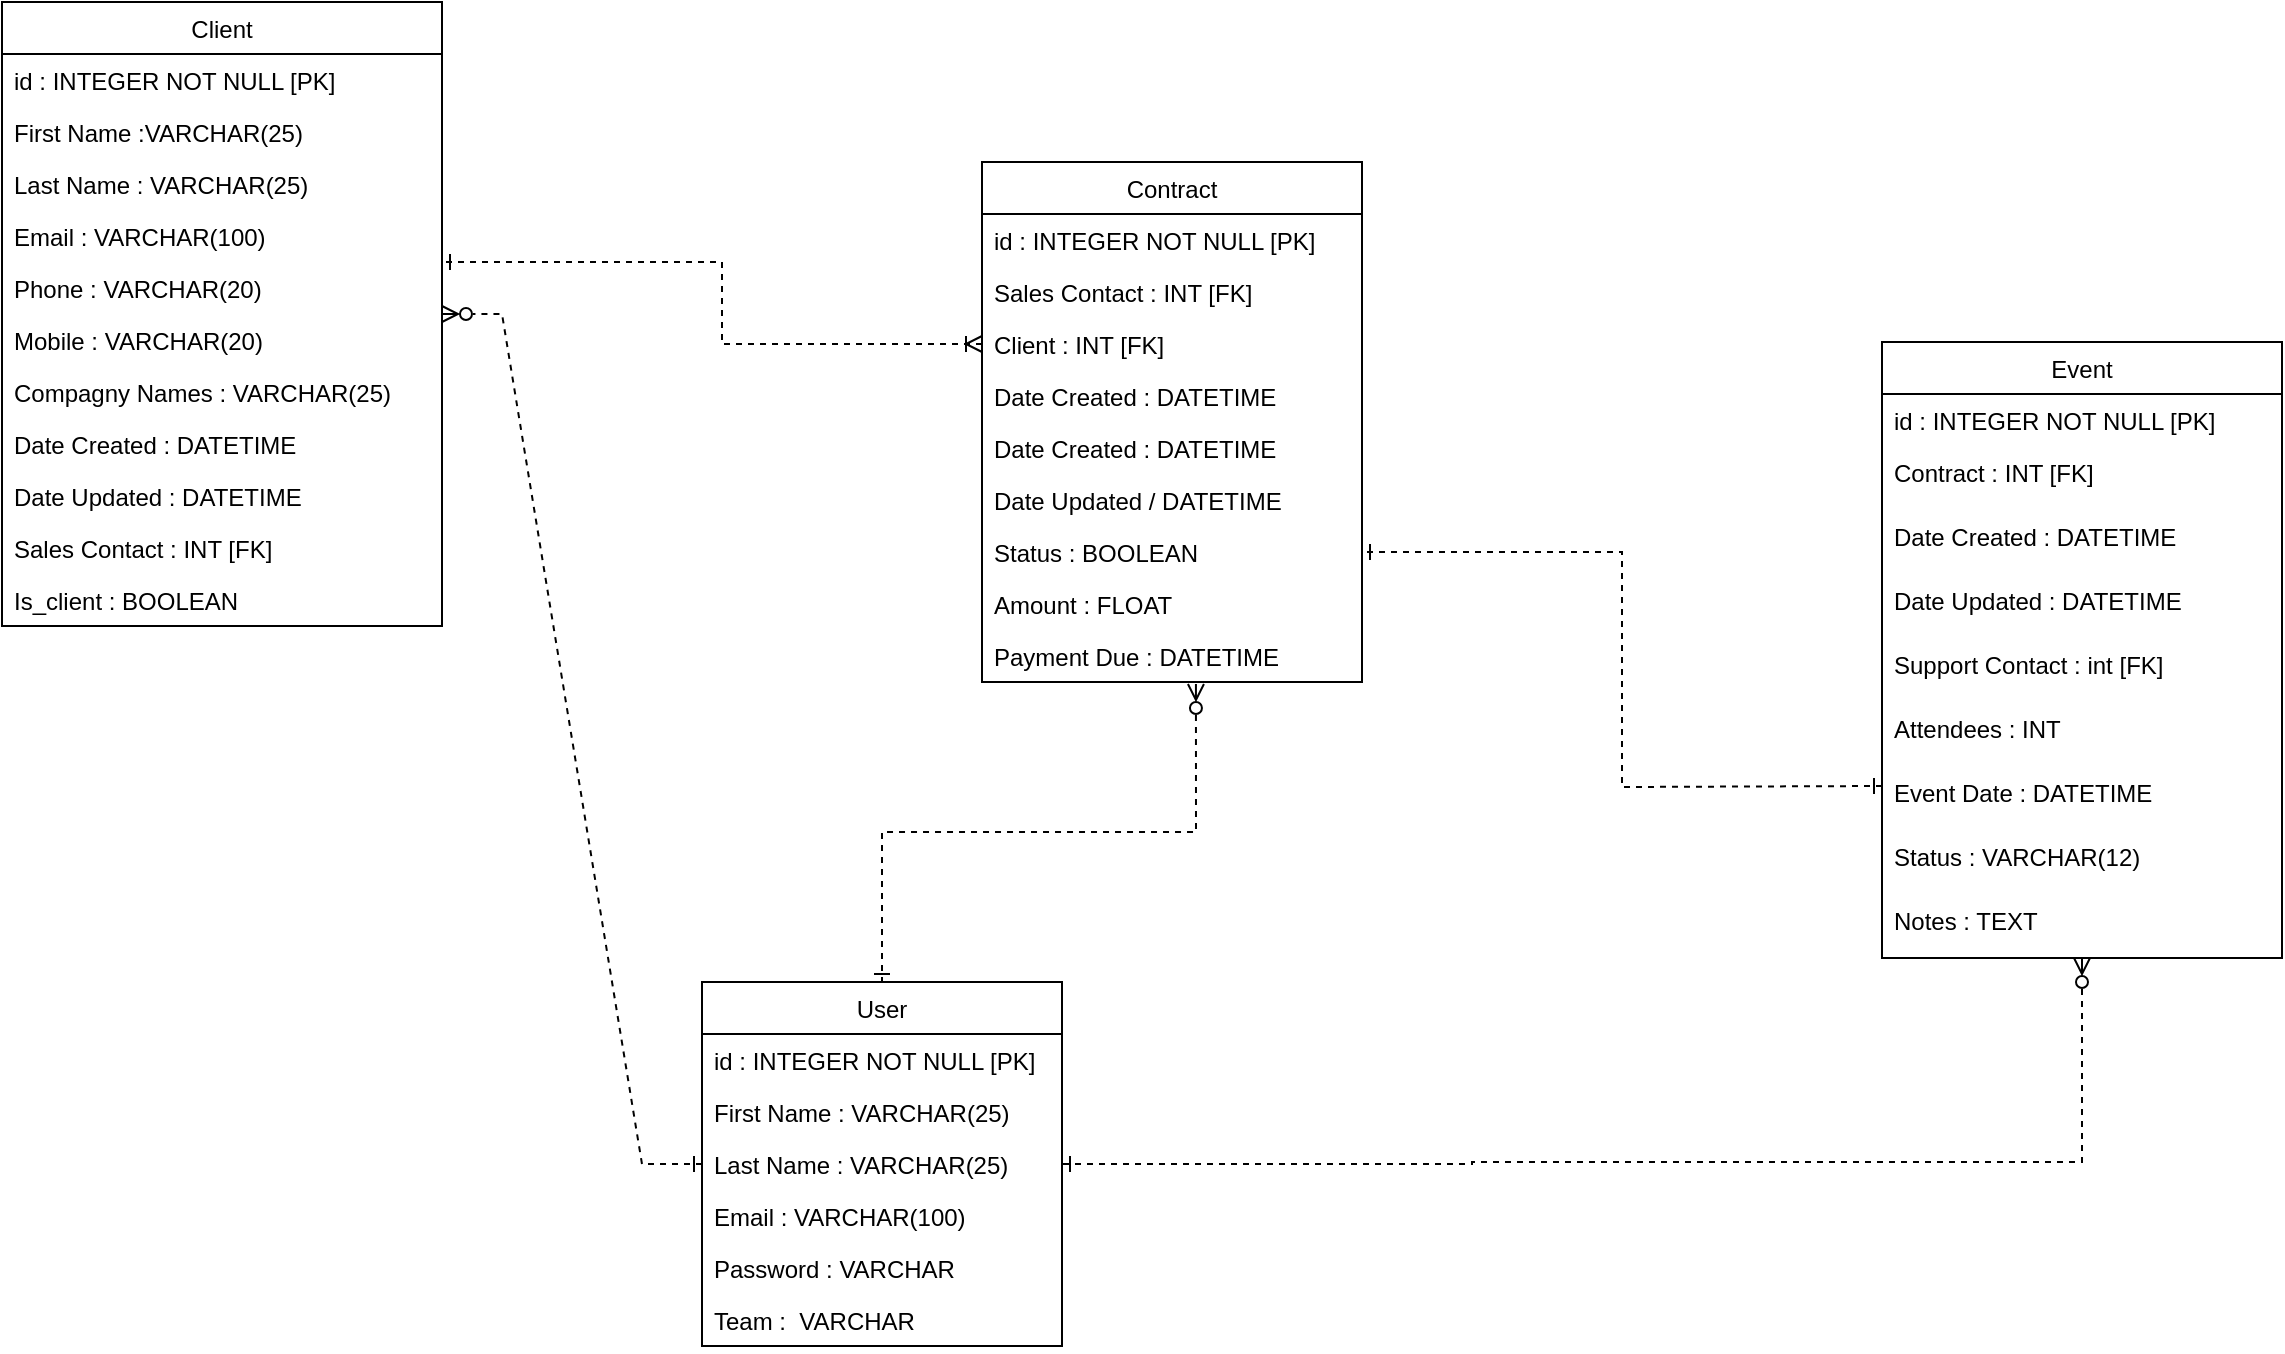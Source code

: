 <mxfile version="20.5.0" type="github">
  <diagram name="Page-1" id="e7e014a7-5840-1c2e-5031-d8a46d1fe8dd">
    <mxGraphModel dx="1422" dy="780" grid="1" gridSize="10" guides="1" tooltips="1" connect="1" arrows="1" fold="1" page="1" pageScale="1" pageWidth="1169" pageHeight="826" background="none" math="0" shadow="0">
      <root>
        <mxCell id="0" />
        <mxCell id="1" parent="0" />
        <mxCell id="leMjUKnySByvs7emmT05-11" style="edgeStyle=orthogonalEdgeStyle;rounded=0;orthogonalLoop=1;jettySize=auto;html=1;entryX=1;entryY=0.5;entryDx=0;entryDy=0;startArrow=ERzeroToMany;startFill=0;endArrow=ERone;endFill=0;dashed=1;" parent="1" source="pzetBezUOaXZdso2DsOu-49" target="pzetBezUOaXZdso2DsOu-85" edge="1">
          <mxGeometry relative="1" as="geometry">
            <Array as="points">
              <mxPoint x="1340" y="690" />
              <mxPoint x="1035" y="690" />
              <mxPoint x="1035" y="691" />
            </Array>
          </mxGeometry>
        </mxCell>
        <mxCell id="pzetBezUOaXZdso2DsOu-49" value="Event" style="swimlane;fontStyle=0;childLayout=stackLayout;horizontal=1;startSize=26;fillColor=none;horizontalStack=0;resizeParent=1;resizeParentMax=0;resizeLast=0;collapsible=1;marginBottom=0;direction=east;" parent="1" vertex="1">
          <mxGeometry x="1240" y="280" width="200" height="308" as="geometry">
            <mxRectangle x="410" y="230" width="80" height="30" as="alternateBounds" />
          </mxGeometry>
        </mxCell>
        <mxCell id="pzetBezUOaXZdso2DsOu-50" value="id : INTEGER NOT NULL [PK]" style="text;strokeColor=none;fillColor=none;align=left;verticalAlign=top;spacingLeft=4;spacingRight=4;overflow=hidden;rotatable=0;points=[[0,0.5],[1,0.5]];portConstraint=eastwest;" parent="pzetBezUOaXZdso2DsOu-49" vertex="1">
          <mxGeometry y="26" width="200" height="26" as="geometry" />
        </mxCell>
        <mxCell id="leMjUKnySByvs7emmT05-4" value="Contract : INT [FK]" style="text;strokeColor=none;fillColor=none;align=left;verticalAlign=top;spacingLeft=4;spacingRight=4;overflow=hidden;rotatable=0;points=[[0,0.5],[1,0.5]];portConstraint=eastwest;" parent="pzetBezUOaXZdso2DsOu-49" vertex="1">
          <mxGeometry y="52" width="200" height="32" as="geometry" />
        </mxCell>
        <mxCell id="pzetBezUOaXZdso2DsOu-59" value="Date Created : DATETIME" style="text;strokeColor=none;fillColor=none;align=left;verticalAlign=top;spacingLeft=4;spacingRight=4;overflow=hidden;rotatable=0;points=[[0,0.5],[1,0.5]];portConstraint=eastwest;" parent="pzetBezUOaXZdso2DsOu-49" vertex="1">
          <mxGeometry y="84" width="200" height="32" as="geometry" />
        </mxCell>
        <mxCell id="pzetBezUOaXZdso2DsOu-55" value="Date Updated : DATETIME" style="text;strokeColor=none;fillColor=none;align=left;verticalAlign=top;spacingLeft=4;spacingRight=4;overflow=hidden;rotatable=0;points=[[0,0.5],[1,0.5]];portConstraint=eastwest;" parent="pzetBezUOaXZdso2DsOu-49" vertex="1">
          <mxGeometry y="116" width="200" height="32" as="geometry" />
        </mxCell>
        <mxCell id="pzetBezUOaXZdso2DsOu-57" value="Support Contact : int [FK]" style="text;strokeColor=none;fillColor=none;align=left;verticalAlign=top;spacingLeft=4;spacingRight=4;overflow=hidden;rotatable=0;points=[[0,0.5],[1,0.5]];portConstraint=eastwest;" parent="pzetBezUOaXZdso2DsOu-49" vertex="1">
          <mxGeometry y="148" width="200" height="32" as="geometry" />
        </mxCell>
        <mxCell id="pzetBezUOaXZdso2DsOu-60" value="Attendees : INT" style="text;strokeColor=none;fillColor=none;align=left;verticalAlign=top;spacingLeft=4;spacingRight=4;overflow=hidden;rotatable=0;points=[[0,0.5],[1,0.5]];portConstraint=eastwest;" parent="pzetBezUOaXZdso2DsOu-49" vertex="1">
          <mxGeometry y="180" width="200" height="32" as="geometry" />
        </mxCell>
        <mxCell id="pzetBezUOaXZdso2DsOu-63" value="Event Date : DATETIME" style="text;strokeColor=none;fillColor=none;align=left;verticalAlign=top;spacingLeft=4;spacingRight=4;overflow=hidden;rotatable=0;points=[[0,0.5],[1,0.5]];portConstraint=eastwest;" parent="pzetBezUOaXZdso2DsOu-49" vertex="1">
          <mxGeometry y="212" width="200" height="32" as="geometry" />
        </mxCell>
        <mxCell id="oCJdJtAYjQorkhKpH7e3-1" value="Status : VARCHAR(12)" style="text;strokeColor=none;fillColor=none;align=left;verticalAlign=top;spacingLeft=4;spacingRight=4;overflow=hidden;rotatable=0;points=[[0,0.5],[1,0.5]];portConstraint=eastwest;" vertex="1" parent="pzetBezUOaXZdso2DsOu-49">
          <mxGeometry y="244" width="200" height="32" as="geometry" />
        </mxCell>
        <mxCell id="pzetBezUOaXZdso2DsOu-62" value="Notes : TEXT" style="text;strokeColor=none;fillColor=none;align=left;verticalAlign=top;spacingLeft=4;spacingRight=4;overflow=hidden;rotatable=0;points=[[0,0.5],[1,0.5]];portConstraint=eastwest;" parent="pzetBezUOaXZdso2DsOu-49" vertex="1">
          <mxGeometry y="276" width="200" height="32" as="geometry" />
        </mxCell>
        <mxCell id="pzetBezUOaXZdso2DsOu-64" value="Client" style="swimlane;fontStyle=0;childLayout=stackLayout;horizontal=1;startSize=26;fillColor=none;horizontalStack=0;resizeParent=1;resizeParentMax=0;resizeLast=0;collapsible=1;marginBottom=0;" parent="1" vertex="1">
          <mxGeometry x="300" y="110" width="220" height="312" as="geometry" />
        </mxCell>
        <mxCell id="pzetBezUOaXZdso2DsOu-65" value="id : INTEGER NOT NULL [PK]" style="text;strokeColor=none;fillColor=none;align=left;verticalAlign=top;spacingLeft=4;spacingRight=4;overflow=hidden;rotatable=0;points=[[0,0.5],[1,0.5]];portConstraint=eastwest;" parent="pzetBezUOaXZdso2DsOu-64" vertex="1">
          <mxGeometry y="26" width="220" height="26" as="geometry" />
        </mxCell>
        <mxCell id="pzetBezUOaXZdso2DsOu-66" value="First Name :VARCHAR(25) " style="text;strokeColor=none;fillColor=none;align=left;verticalAlign=top;spacingLeft=4;spacingRight=4;overflow=hidden;rotatable=0;points=[[0,0.5],[1,0.5]];portConstraint=eastwest;" parent="pzetBezUOaXZdso2DsOu-64" vertex="1">
          <mxGeometry y="52" width="220" height="26" as="geometry" />
        </mxCell>
        <mxCell id="pzetBezUOaXZdso2DsOu-67" value="Last Name : VARCHAR(25)" style="text;strokeColor=none;fillColor=none;align=left;verticalAlign=top;spacingLeft=4;spacingRight=4;overflow=hidden;rotatable=0;points=[[0,0.5],[1,0.5]];portConstraint=eastwest;" parent="pzetBezUOaXZdso2DsOu-64" vertex="1">
          <mxGeometry y="78" width="220" height="26" as="geometry" />
        </mxCell>
        <mxCell id="pzetBezUOaXZdso2DsOu-68" value="Email : VARCHAR(100)" style="text;strokeColor=none;fillColor=none;align=left;verticalAlign=top;spacingLeft=4;spacingRight=4;overflow=hidden;rotatable=0;points=[[0,0.5],[1,0.5]];portConstraint=eastwest;" parent="pzetBezUOaXZdso2DsOu-64" vertex="1">
          <mxGeometry y="104" width="220" height="26" as="geometry" />
        </mxCell>
        <mxCell id="pzetBezUOaXZdso2DsOu-69" value="Phone : VARCHAR(20)" style="text;strokeColor=none;fillColor=none;align=left;verticalAlign=top;spacingLeft=4;spacingRight=4;overflow=hidden;rotatable=0;points=[[0,0.5],[1,0.5]];portConstraint=eastwest;" parent="pzetBezUOaXZdso2DsOu-64" vertex="1">
          <mxGeometry y="130" width="220" height="26" as="geometry" />
        </mxCell>
        <mxCell id="pzetBezUOaXZdso2DsOu-70" value="Mobile : VARCHAR(20)" style="text;strokeColor=none;fillColor=none;align=left;verticalAlign=top;spacingLeft=4;spacingRight=4;overflow=hidden;rotatable=0;points=[[0,0.5],[1,0.5]];portConstraint=eastwest;" parent="pzetBezUOaXZdso2DsOu-64" vertex="1">
          <mxGeometry y="156" width="220" height="26" as="geometry" />
        </mxCell>
        <mxCell id="pzetBezUOaXZdso2DsOu-71" value="Compagny Names : VARCHAR(25)" style="text;strokeColor=none;fillColor=none;align=left;verticalAlign=top;spacingLeft=4;spacingRight=4;overflow=hidden;rotatable=0;points=[[0,0.5],[1,0.5]];portConstraint=eastwest;" parent="pzetBezUOaXZdso2DsOu-64" vertex="1">
          <mxGeometry y="182" width="220" height="26" as="geometry" />
        </mxCell>
        <mxCell id="pzetBezUOaXZdso2DsOu-73" value="Date Created : DATETIME" style="text;strokeColor=none;fillColor=none;align=left;verticalAlign=top;spacingLeft=4;spacingRight=4;overflow=hidden;rotatable=0;points=[[0,0.5],[1,0.5]];portConstraint=eastwest;" parent="pzetBezUOaXZdso2DsOu-64" vertex="1">
          <mxGeometry y="208" width="220" height="26" as="geometry" />
        </mxCell>
        <mxCell id="pzetBezUOaXZdso2DsOu-74" value="Date Updated : DATETIME" style="text;strokeColor=none;fillColor=none;align=left;verticalAlign=top;spacingLeft=4;spacingRight=4;overflow=hidden;rotatable=0;points=[[0,0.5],[1,0.5]];portConstraint=eastwest;" parent="pzetBezUOaXZdso2DsOu-64" vertex="1">
          <mxGeometry y="234" width="220" height="26" as="geometry" />
        </mxCell>
        <mxCell id="leMjUKnySByvs7emmT05-3" value="Sales Contact : INT [FK]" style="text;strokeColor=none;fillColor=none;align=left;verticalAlign=top;spacingLeft=4;spacingRight=4;overflow=hidden;rotatable=0;points=[[0,0.5],[1,0.5]];portConstraint=eastwest;" parent="pzetBezUOaXZdso2DsOu-64" vertex="1">
          <mxGeometry y="260" width="220" height="26" as="geometry" />
        </mxCell>
        <mxCell id="pzetBezUOaXZdso2DsOu-75" value="Is_client : BOOLEAN " style="text;strokeColor=none;fillColor=none;align=left;verticalAlign=top;spacingLeft=4;spacingRight=4;overflow=hidden;rotatable=0;points=[[0,0.5],[1,0.5]];portConstraint=eastwest;" parent="pzetBezUOaXZdso2DsOu-64" vertex="1">
          <mxGeometry y="286" width="220" height="26" as="geometry" />
        </mxCell>
        <mxCell id="pzetBezUOaXZdso2DsOu-76" value="Contract" style="swimlane;fontStyle=0;childLayout=stackLayout;horizontal=1;startSize=26;fillColor=none;horizontalStack=0;resizeParent=1;resizeParentMax=0;resizeLast=0;collapsible=1;marginBottom=0;" parent="1" vertex="1">
          <mxGeometry x="790" y="190" width="190" height="260" as="geometry" />
        </mxCell>
        <mxCell id="pzetBezUOaXZdso2DsOu-77" value="id : INTEGER NOT NULL [PK]" style="text;strokeColor=none;fillColor=none;align=left;verticalAlign=top;spacingLeft=4;spacingRight=4;overflow=hidden;rotatable=0;points=[[0,0.5],[1,0.5]];portConstraint=eastwest;" parent="pzetBezUOaXZdso2DsOu-76" vertex="1">
          <mxGeometry y="26" width="190" height="26" as="geometry" />
        </mxCell>
        <mxCell id="pzetBezUOaXZdso2DsOu-78" value="Sales Contact : INT [FK]" style="text;strokeColor=none;fillColor=none;align=left;verticalAlign=top;spacingLeft=4;spacingRight=4;overflow=hidden;rotatable=0;points=[[0,0.5],[1,0.5]];portConstraint=eastwest;" parent="pzetBezUOaXZdso2DsOu-76" vertex="1">
          <mxGeometry y="52" width="190" height="26" as="geometry" />
        </mxCell>
        <mxCell id="pzetBezUOaXZdso2DsOu-79" value="Client : INT [FK]" style="text;strokeColor=none;fillColor=none;align=left;verticalAlign=top;spacingLeft=4;spacingRight=4;overflow=hidden;rotatable=0;points=[[0,0.5],[1,0.5]];portConstraint=eastwest;" parent="pzetBezUOaXZdso2DsOu-76" vertex="1">
          <mxGeometry y="78" width="190" height="26" as="geometry" />
        </mxCell>
        <mxCell id="pzetBezUOaXZdso2DsOu-83" value="Date Created : DATETIME" style="text;strokeColor=none;fillColor=none;align=left;verticalAlign=top;spacingLeft=4;spacingRight=4;overflow=hidden;rotatable=0;points=[[0,0.5],[1,0.5]];portConstraint=eastwest;" parent="pzetBezUOaXZdso2DsOu-76" vertex="1">
          <mxGeometry y="104" width="190" height="26" as="geometry" />
        </mxCell>
        <mxCell id="leMjUKnySByvs7emmT05-9" value="Date Created : DATETIME" style="text;strokeColor=none;fillColor=none;align=left;verticalAlign=top;spacingLeft=4;spacingRight=4;overflow=hidden;rotatable=0;points=[[0,0.5],[1,0.5]];portConstraint=eastwest;" parent="pzetBezUOaXZdso2DsOu-76" vertex="1">
          <mxGeometry y="130" width="190" height="26" as="geometry" />
        </mxCell>
        <mxCell id="pzetBezUOaXZdso2DsOu-82" value="Date Updated / DATETIME" style="text;strokeColor=none;fillColor=none;align=left;verticalAlign=top;spacingLeft=4;spacingRight=4;overflow=hidden;rotatable=0;points=[[0,0.5],[1,0.5]];portConstraint=eastwest;" parent="pzetBezUOaXZdso2DsOu-76" vertex="1">
          <mxGeometry y="156" width="190" height="26" as="geometry" />
        </mxCell>
        <mxCell id="pzetBezUOaXZdso2DsOu-81" value="Status : BOOLEAN" style="text;strokeColor=none;fillColor=none;align=left;verticalAlign=top;spacingLeft=4;spacingRight=4;overflow=hidden;rotatable=0;points=[[0,0.5],[1,0.5]];portConstraint=eastwest;" parent="pzetBezUOaXZdso2DsOu-76" vertex="1">
          <mxGeometry y="182" width="190" height="26" as="geometry" />
        </mxCell>
        <mxCell id="pzetBezUOaXZdso2DsOu-80" value="Amount : FLOAT" style="text;strokeColor=none;fillColor=none;align=left;verticalAlign=top;spacingLeft=4;spacingRight=4;overflow=hidden;rotatable=0;points=[[0,0.5],[1,0.5]];portConstraint=eastwest;" parent="pzetBezUOaXZdso2DsOu-76" vertex="1">
          <mxGeometry y="208" width="190" height="26" as="geometry" />
        </mxCell>
        <mxCell id="pzetBezUOaXZdso2DsOu-84" value="Payment Due : DATETIME" style="text;strokeColor=none;fillColor=none;align=left;verticalAlign=top;spacingLeft=4;spacingRight=4;overflow=hidden;rotatable=0;points=[[0,0.5],[1,0.5]];portConstraint=eastwest;" parent="pzetBezUOaXZdso2DsOu-76" vertex="1">
          <mxGeometry y="234" width="190" height="26" as="geometry" />
        </mxCell>
        <mxCell id="pzetBezUOaXZdso2DsOu-85" value="User" style="swimlane;fontStyle=0;childLayout=stackLayout;horizontal=1;startSize=26;fillColor=none;horizontalStack=0;resizeParent=1;resizeParentMax=0;resizeLast=0;collapsible=1;marginBottom=0;" parent="1" vertex="1">
          <mxGeometry x="650" y="600" width="180" height="182" as="geometry" />
        </mxCell>
        <mxCell id="pzetBezUOaXZdso2DsOu-87" value="id : INTEGER NOT NULL [PK]" style="text;strokeColor=none;fillColor=none;align=left;verticalAlign=top;spacingLeft=4;spacingRight=4;overflow=hidden;rotatable=0;points=[[0,0.5],[1,0.5]];portConstraint=eastwest;" parent="pzetBezUOaXZdso2DsOu-85" vertex="1">
          <mxGeometry y="26" width="180" height="26" as="geometry" />
        </mxCell>
        <mxCell id="pzetBezUOaXZdso2DsOu-88" value="First Name : VARCHAR(25)" style="text;strokeColor=none;fillColor=none;align=left;verticalAlign=top;spacingLeft=4;spacingRight=4;overflow=hidden;rotatable=0;points=[[0,0.5],[1,0.5]];portConstraint=eastwest;" parent="pzetBezUOaXZdso2DsOu-85" vertex="1">
          <mxGeometry y="52" width="180" height="26" as="geometry" />
        </mxCell>
        <mxCell id="pzetBezUOaXZdso2DsOu-89" value="Last Name : VARCHAR(25)" style="text;strokeColor=none;fillColor=none;align=left;verticalAlign=top;spacingLeft=4;spacingRight=4;overflow=hidden;rotatable=0;points=[[0,0.5],[1,0.5]];portConstraint=eastwest;" parent="pzetBezUOaXZdso2DsOu-85" vertex="1">
          <mxGeometry y="78" width="180" height="26" as="geometry" />
        </mxCell>
        <mxCell id="pzetBezUOaXZdso2DsOu-90" value="Email : VARCHAR(100)" style="text;strokeColor=none;fillColor=none;align=left;verticalAlign=top;spacingLeft=4;spacingRight=4;overflow=hidden;rotatable=0;points=[[0,0.5],[1,0.5]];portConstraint=eastwest;" parent="pzetBezUOaXZdso2DsOu-85" vertex="1">
          <mxGeometry y="104" width="180" height="26" as="geometry" />
        </mxCell>
        <mxCell id="pzetBezUOaXZdso2DsOu-91" value="Password : VARCHAR" style="text;strokeColor=none;fillColor=none;align=left;verticalAlign=top;spacingLeft=4;spacingRight=4;overflow=hidden;rotatable=0;points=[[0,0.5],[1,0.5]];portConstraint=eastwest;" parent="pzetBezUOaXZdso2DsOu-85" vertex="1">
          <mxGeometry y="130" width="180" height="26" as="geometry" />
        </mxCell>
        <mxCell id="pzetBezUOaXZdso2DsOu-92" value="Team :  VARCHAR" style="text;strokeColor=none;fillColor=none;align=left;verticalAlign=top;spacingLeft=4;spacingRight=4;overflow=hidden;rotatable=0;points=[[0,0.5],[1,0.5]];portConstraint=eastwest;" parent="pzetBezUOaXZdso2DsOu-85" vertex="1">
          <mxGeometry y="156" width="180" height="26" as="geometry" />
        </mxCell>
        <mxCell id="K2jH9DKJ4ZDeipbv0IoA-1" style="edgeStyle=orthogonalEdgeStyle;rounded=0;orthogonalLoop=1;jettySize=auto;html=1;exitX=0;exitY=0.5;exitDx=0;exitDy=0;dashed=1;startArrow=ERoneToMany;startFill=0;endArrow=ERone;endFill=0;" parent="1" source="pzetBezUOaXZdso2DsOu-79" target="pzetBezUOaXZdso2DsOu-69" edge="1">
          <mxGeometry relative="1" as="geometry">
            <Array as="points">
              <mxPoint x="660" y="281" />
              <mxPoint x="660" y="240" />
            </Array>
          </mxGeometry>
        </mxCell>
        <mxCell id="K2jH9DKJ4ZDeipbv0IoA-2" style="edgeStyle=orthogonalEdgeStyle;rounded=0;orthogonalLoop=1;jettySize=auto;html=1;exitX=0;exitY=0.5;exitDx=0;exitDy=0;entryX=1;entryY=0.75;entryDx=0;entryDy=0;dashed=1;startArrow=ERone;startFill=0;endArrow=ERone;endFill=0;" parent="1" target="pzetBezUOaXZdso2DsOu-76" edge="1">
          <mxGeometry relative="1" as="geometry">
            <mxPoint x="1240" y="502" as="sourcePoint" />
          </mxGeometry>
        </mxCell>
        <mxCell id="leMjUKnySByvs7emmT05-2" value="" style="edgeStyle=entityRelationEdgeStyle;fontSize=12;html=1;endArrow=ERzeroToMany;endFill=0;startArrow=ERone;rounded=0;startFill=0;dashed=1;" parent="1" source="pzetBezUOaXZdso2DsOu-85" target="pzetBezUOaXZdso2DsOu-64" edge="1">
          <mxGeometry width="100" height="100" relative="1" as="geometry">
            <mxPoint x="310" y="524" as="sourcePoint" />
            <mxPoint x="290" y="380" as="targetPoint" />
          </mxGeometry>
        </mxCell>
        <mxCell id="tiN31smQx-eMYSIijShh-1" style="edgeStyle=orthogonalEdgeStyle;rounded=0;orthogonalLoop=1;jettySize=auto;html=1;startArrow=ERzeroToMany;startFill=0;endArrow=ERone;endFill=0;dashed=1;exitX=0.563;exitY=1.038;exitDx=0;exitDy=0;exitPerimeter=0;" parent="1" source="pzetBezUOaXZdso2DsOu-84" target="pzetBezUOaXZdso2DsOu-85" edge="1">
          <mxGeometry relative="1" as="geometry">
            <mxPoint x="990" y="530" as="sourcePoint" />
            <mxPoint x="720" y="520" as="targetPoint" />
          </mxGeometry>
        </mxCell>
      </root>
    </mxGraphModel>
  </diagram>
</mxfile>
